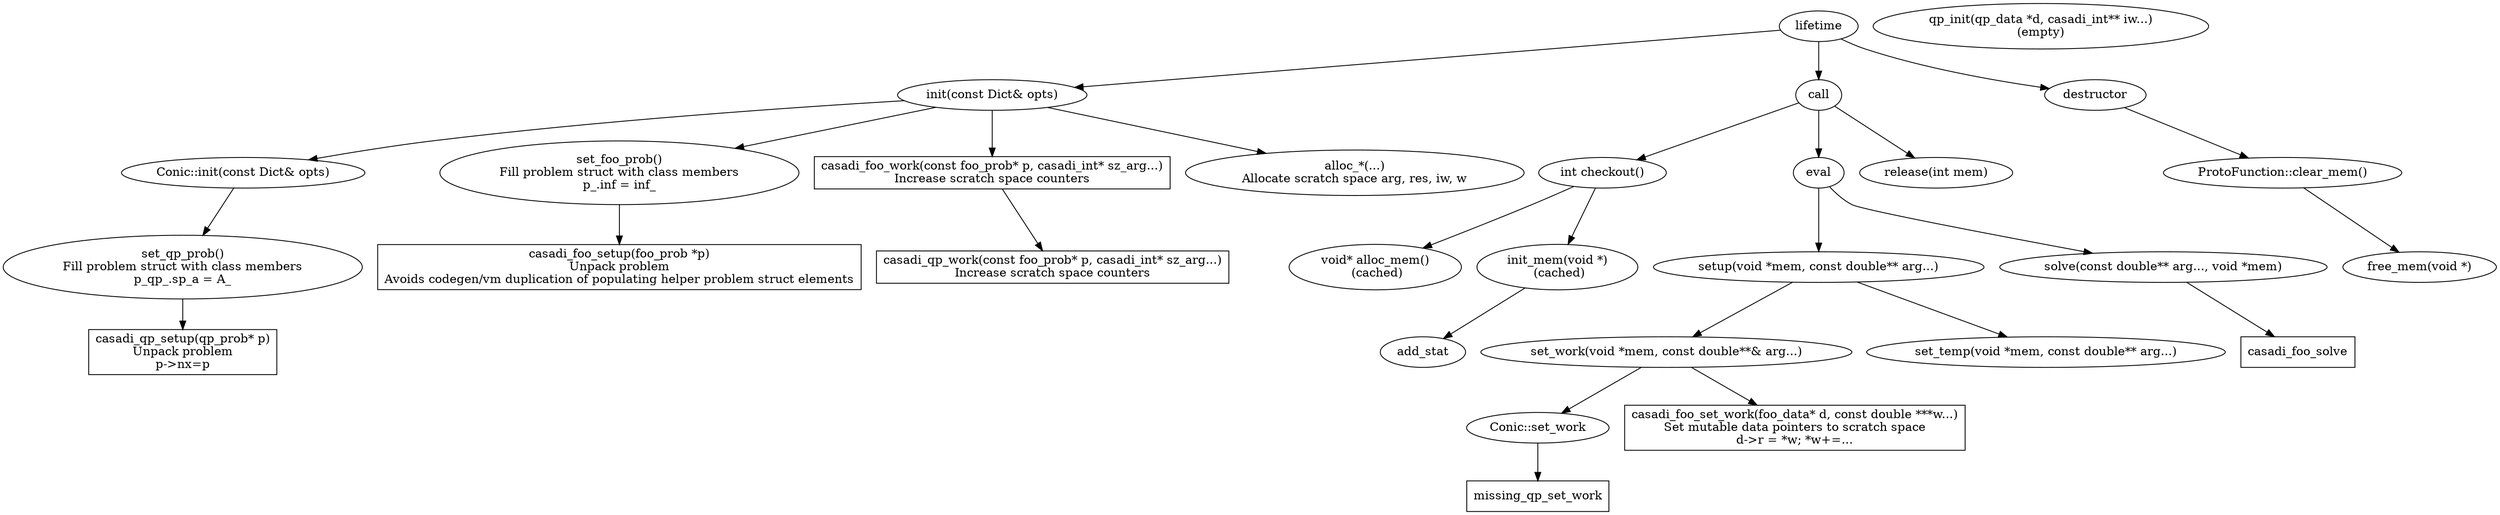 digraph flow {

node [ordering=out];

// Codegen
casadi_foo_setup, casadi_foo_solve, casadi_foo_work, casadi_qp_setup, casadi_foo_set_work, casadi_qp_work, missing_qp_set_work [shape=rectangle];


casadi_qp_setup [label="casadi_qp_setup(qp_prob* p)\nUnpack problem\np->nx=p"];

set_qp_prob -> casadi_qp_setup;

set_qp_prob [label="set_qp_prob()\nClass immutable fields -> struct"];

lifetime -> init;
lifetime -> call;
lifetime -> destructor;

call -> checkout;
call -> eval;
call -> release;

alloc_mem [label="void* alloc_mem()\n (cached)"];
init_mem [label="init_mem(void *)\n (cached)"];

checkout -> alloc_mem;

checkout [label="int checkout()"];
checkout -> init_mem;
release [label="release(int mem)"];

destructor -> clear_mem;

clear_mem -> free_mem;
clear_mem [label="ProtoFunction::clear_mem()"];
free_mem [label="free_mem(void *)"];

init_mem -> add_stat;

init -> qp_init;

casadi_qp_init [label="qp_init(qp_data *d, casadi_int** iw...)\n(empty)"]
init -> set_foo_prob;
init -> casadi_foo_work;
init -> alloc_;

qp_init [label="Conic::init(const Dict& opts)"]

qp_init -> set_qp_prob;


set_qp_prob [label="set_qp_prob()\nFill problem struct with class members\np_qp_.sp_a = A_"];

init [label="init(const Dict& opts)"]

alloc_ [label="alloc_*(...)\nAllocate scratch space arg, res, iw, w"]
casadi_foo_work [label="casadi_foo_work(const foo_prob* p, casadi_int* sz_arg...)\nIncrease scratch space counters"]

casadi_foo_work -> casadi_qp_work;

casadi_qp_work [label="casadi_qp_work(const foo_prob* p, casadi_int* sz_arg...)\nIncrease scratch space counters"]


set_foo_prob -> casadi_foo_setup;

set_foo_prob [label="set_foo_prob()\nFill problem struct with class members\np_.inf = inf_"];

casadi_foo_setup [label="casadi_foo_setup(foo_prob *p)\nUnpack problem\nAvoids codegen/vm duplication of populating helper problem struct elements"]
eval -> setup;
eval -> solve;

solve [label="solve(const double** arg..., void *mem)"];

solve -> casadi_foo_solve;

setup -> set_work;
setup -> set_temp;

setup [label="setup(void *mem, const double** arg...)"];

set_temp [label="set_temp(void *mem, const double** arg...)"];
set_work [label="set_work(void *mem, const double**& arg...)"];
qp_set_work [label="Conic::set_work"];
set_work -> qp_set_work;
qp_set_work -> missing_qp_set_work;
set_work -> casadi_foo_set_work;
casadi_foo_set_work [label="casadi_foo_set_work(foo_data* d, const double ***w...)\nSet mutable data pointers to scratch space\nd->r = *w; *w+=..."];

}
